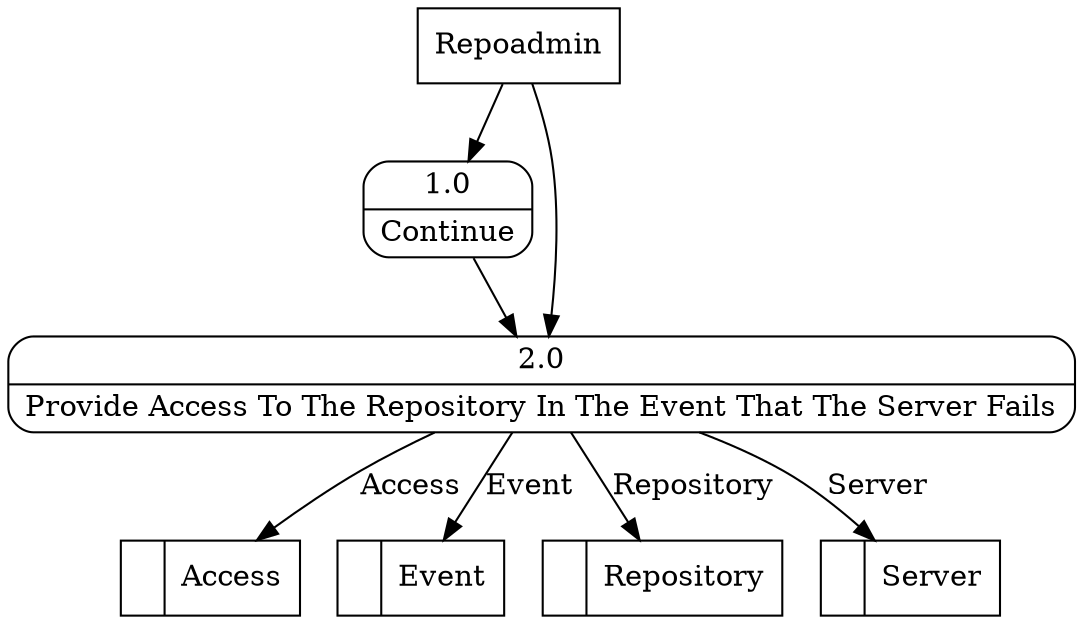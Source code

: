 digraph dfd2{ 
node[shape=record]
200 [label="<f0>  |<f1> Access " ];
201 [label="<f0>  |<f1> Event " ];
202 [label="<f0>  |<f1> Repository " ];
203 [label="<f0>  |<f1> Server " ];
204 [label="Repoadmin" shape=box];
205 [label="{<f0> 1.0|<f1> Continue }" shape=Mrecord];
206 [label="{<f0> 2.0|<f1> Provide Access To The Repository In The Event That The Server Fails }" shape=Mrecord];
204 -> 205
204 -> 206
205 -> 206
206 -> 200 [label="Access"]
206 -> 202 [label="Repository"]
206 -> 201 [label="Event"]
206 -> 203 [label="Server"]
}